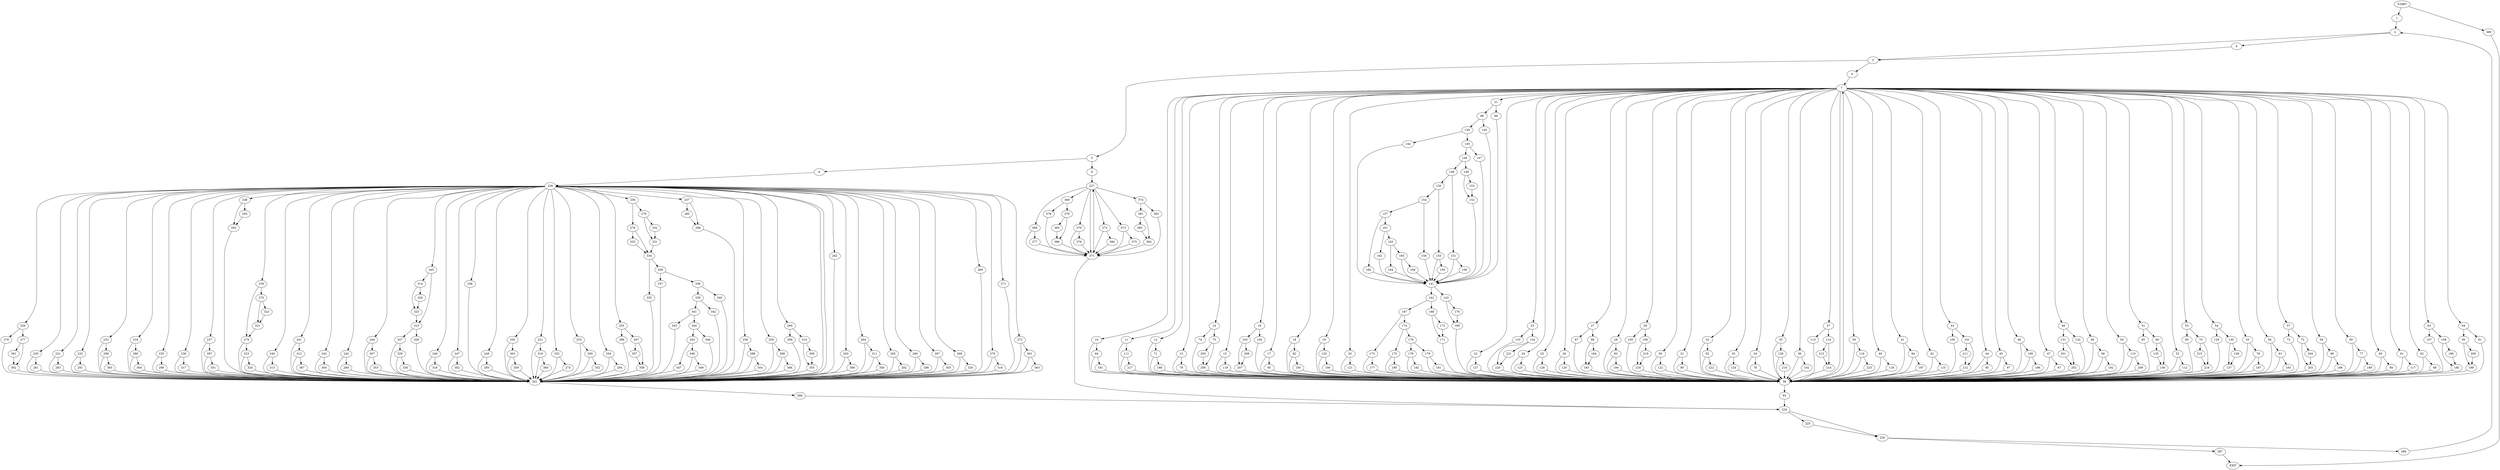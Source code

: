 digraph {
0 [label="START"]
390 [label="EXIT"]
0 -> 1
1 -> 2
2 -> 3
2 -> 4
3 -> 5
3 -> 6
4 -> 3
6 -> 7
5 -> 8
5 -> 9
7 -> 10
7 -> 11
7 -> 12
7 -> 13
7 -> 14
7 -> 15
7 -> 16
7 -> 17
7 -> 18
7 -> 19
7 -> 20
7 -> 21
7 -> 22
7 -> 23
7 -> 24
7 -> 25
7 -> 26
7 -> 27
7 -> 28
7 -> 29
7 -> 30
7 -> 31
7 -> 32
7 -> 33
7 -> 34
7 -> 35
7 -> 36
7 -> 37
7 -> 38
7 -> 39
7 -> 40
7 -> 41
7 -> 42
7 -> 43
7 -> 44
7 -> 45
7 -> 46
7 -> 47
7 -> 48
7 -> 49
7 -> 50
7 -> 51
7 -> 52
7 -> 53
7 -> 54
7 -> 55
7 -> 56
7 -> 57
7 -> 58
7 -> 59
7 -> 60
7 -> 61
7 -> 62
7 -> 63
7 -> 64
51 -> 65
51 -> 66
47 -> 38
47 -> 67
62 -> 38
62 -> 68
53 -> 69
53 -> 70
12 -> 71
12 -> 38
57 -> 72
57 -> 73
14 -> 74
14 -> 75
55 -> 38
55 -> 76
59 -> 38
59 -> 77
34 -> 38
34 -> 78
13 -> 79
13 -> 38
31 -> 38
31 -> 80
56 -> 81
56 -> 38
18 -> 82
18 -> 38
28 -> 38
28 -> 83
41 -> 84
41 -> 38
44 -> 38
44 -> 85
58 -> 38
58 -> 86
27 -> 87
27 -> 88
60 -> 89
60 -> 38
64 -> 90
64 -> 91
32 -> 92
32 -> 38
38 -> 7
38 -> 93
10 -> 38
10 -> 94
17 -> 95
17 -> 38
49 -> 96
49 -> 38
45 -> 38
45 -> 97
21 -> 98
21 -> 99
43 -> 100
43 -> 101
36 -> 102
36 -> 38
16 -> 103
16 -> 104
29 -> 105
29 -> 106
63 -> 107
63 -> 108
46 -> 109
46 -> 38
50 -> 110
50 -> 38
11 -> 38
11 -> 111
52 -> 112
52 -> 38
37 -> 113
37 -> 114
42 -> 115
42 -> 38
39 -> 38
39 -> 116
61 -> 117
61 -> 38
40 -> 38
40 -> 118
15 -> 38
15 -> 119
26 -> 38
26 -> 120
20 -> 38
20 -> 121
30 -> 38
30 -> 122
24 -> 123
24 -> 38
33 -> 38
33 -> 124
19 -> 125
19 -> 38
25 -> 38
25 -> 126
22 -> 38
22 -> 127
35 -> 128
35 -> 38
54 -> 129
54 -> 130
48 -> 131
48 -> 132
23 -> 133
23 -> 134
66 -> 135
66 -> 136
65 -> 38
135 -> 136
136 -> 38
129 -> 38
130 -> 137
130 -> 138
138 -> 137
137 -> 38
98 -> 139
98 -> 140
99 -> 141
141 -> 142
141 -> 143
140 -> 141
139 -> 144
139 -> 145
144 -> 141
145 -> 146
145 -> 147
147 -> 141
146 -> 148
146 -> 149
148 -> 150
148 -> 151
149 -> 152
149 -> 153
153 -> 152
152 -> 141
150 -> 154
150 -> 155
151 -> 156
151 -> 141
156 -> 141
154 -> 157
154 -> 158
155 -> 141
155 -> 159
159 -> 141
158 -> 141
157 -> 160
157 -> 161
160 -> 141
161 -> 162
161 -> 163
162 -> 141
163 -> 164
163 -> 165
164 -> 141
165 -> 141
165 -> 166
166 -> 141
142 -> 167
142 -> 168
143 -> 169
143 -> 170
170 -> 169
169 -> 38
168 -> 171
168 -> 172
167 -> 173
167 -> 174
172 -> 171
171 -> 38
174 -> 175
174 -> 176
173 -> 38
173 -> 177
177 -> 38
176 -> 178
176 -> 179
175 -> 180
175 -> 38
180 -> 38
179 -> 38
179 -> 181
178 -> 182
178 -> 38
181 -> 38
182 -> 38
87 -> 38
88 -> 183
88 -> 184
183 -> 38
184 -> 183
107 -> 38
108 -> 185
108 -> 186
186 -> 185
185 -> 38
76 -> 187
76 -> 38
187 -> 38
71 -> 38
71 -> 188
188 -> 38
118 -> 38
77 -> 189
77 -> 38
189 -> 38
119 -> 38
125 -> 190
125 -> 38
190 -> 38
95 -> 38
94 -> 191
94 -> 38
191 -> 38
115 -> 38
96 -> 192
96 -> 38
192 -> 38
81 -> 193
81 -> 38
193 -> 38
79 -> 38
83 -> 38
83 -> 194
194 -> 38
82 -> 195
82 -> 38
195 -> 38
97 -> 38
109 -> 196
109 -> 38
196 -> 38
84 -> 38
84 -> 197
197 -> 38
86 -> 38
86 -> 198
198 -> 38
91 -> 38
90 -> 199
90 -> 200
199 -> 38
200 -> 199
131 -> 201
131 -> 202
132 -> 38
201 -> 202
202 -> 38
72 -> 38
73 -> 203
73 -> 204
203 -> 38
204 -> 203
126 -> 38
123 -> 38
75 -> 205
75 -> 206
74 -> 38
206 -> 38
205 -> 206
80 -> 38
104 -> 38
103 -> 207
103 -> 208
208 -> 207
207 -> 38
117 -> 38
89 -> 38
121 -> 38
110 -> 38
110 -> 209
209 -> 38
68 -> 38
102 -> 38
85 -> 38
128 -> 38
128 -> 210
210 -> 38
101 -> 211
101 -> 212
100 -> 38
212 -> 38
211 -> 212
113 -> 38
114 -> 213
114 -> 214
214 -> 38
213 -> 214
70 -> 215
70 -> 216
69 -> 38
215 -> 216
216 -> 38
78 -> 38
67 -> 38
120 -> 38
124 -> 38
127 -> 38
122 -> 38
111 -> 217
111 -> 38
217 -> 38
106 -> 218
106 -> 219
105 -> 38
218 -> 38
219 -> 218
134 -> 220
134 -> 221
133 -> 38
221 -> 220
220 -> 38
92 -> 222
92 -> 38
222 -> 38
116 -> 38
116 -> 223
223 -> 38
112 -> 38
93 -> 224
224 -> 225
224 -> 226
9 -> 227
8 -> 228
228 -> 229
228 -> 230
228 -> 231
228 -> 232
228 -> 233
228 -> 234
228 -> 235
228 -> 236
228 -> 237
228 -> 238
228 -> 239
228 -> 240
228 -> 241
228 -> 242
228 -> 243
228 -> 244
228 -> 245
228 -> 246
228 -> 247
228 -> 248
228 -> 249
228 -> 250
228 -> 251
228 -> 252
228 -> 253
228 -> 254
228 -> 255
228 -> 256
228 -> 257
228 -> 258
228 -> 259
228 -> 260
228 -> 261
228 -> 262
228 -> 263
228 -> 264
228 -> 265
228 -> 266
228 -> 267
228 -> 268
228 -> 269
228 -> 270
228 -> 271
228 -> 272
252 -> 273
252 -> 261
239 -> 274
239 -> 275
229 -> 276
229 -> 277
256 -> 278
256 -> 279
234 -> 280
234 -> 261
230 -> 281
230 -> 261
265 -> 282
265 -> 261
231 -> 283
231 -> 261
271 -> 261
243 -> 284
243 -> 261
257 -> 285
257 -> 286
237 -> 287
237 -> 261
258 -> 288
258 -> 261
261 -> 289
261 -> 228
269 -> 261
235 -> 290
235 -> 261
232 -> 291
232 -> 261
238 -> 292
238 -> 293
254 -> 294
254 -> 261
262 -> 261
249 -> 295
249 -> 261
255 -> 296
255 -> 297
266 -> 298
266 -> 261
233 -> 299
233 -> 261
253 -> 300
253 -> 261
272 -> 301
272 -> 261
247 -> 302
247 -> 261
250 -> 303
250 -> 261
242 -> 304
242 -> 261
267 -> 305
267 -> 261
263 -> 306
263 -> 261
244 -> 307
244 -> 261
259 -> 308
259 -> 261
260 -> 309
260 -> 310
264 -> 311
264 -> 261
241 -> 312
241 -> 261
240 -> 313
240 -> 261
245 -> 314
245 -> 315
270 -> 316
270 -> 261
236 -> 317
236 -> 261
246 -> 318
246 -> 261
251 -> 319
251 -> 261
248 -> 261
268 -> 320
268 -> 261
275 -> 321
275 -> 322
274 -> 323
274 -> 261
322 -> 321
321 -> 274
323 -> 324
323 -> 261
324 -> 261
314 -> 325
314 -> 326
315 -> 327
315 -> 328
326 -> 325
325 -> 315
327 -> 329
327 -> 261
328 -> 261
329 -> 330
329 -> 261
330 -> 261
279 -> 331
279 -> 332
278 -> 333
278 -> 334
332 -> 331
331 -> 334
334 -> 335
334 -> 336
333 -> 334
335 -> 261
336 -> 337
336 -> 338
338 -> 339
338 -> 340
337 -> 261
339 -> 341
339 -> 342
340 -> 261
341 -> 343
341 -> 344
342 -> 261
344 -> 345
344 -> 346
343 -> 261
345 -> 347
345 -> 348
346 -> 261
347 -> 261
348 -> 349
348 -> 261
349 -> 261
285 -> 286
286 -> 261
311 -> 350
311 -> 261
350 -> 261
304 -> 261
318 -> 261
287 -> 351
287 -> 261
351 -> 261
290 -> 261
300 -> 352
300 -> 261
352 -> 261
281 -> 261
316 -> 261
307 -> 353
307 -> 261
353 -> 261
273 -> 261
295 -> 261
288 -> 354
288 -> 261
354 -> 261
291 -> 261
282 -> 261
309 -> 261
310 -> 355
310 -> 356
355 -> 261
356 -> 355
296 -> 261
297 -> 357
297 -> 358
357 -> 358
358 -> 261
303 -> 359
303 -> 261
359 -> 261
284 -> 261
319 -> 360
319 -> 261
360 -> 261
305 -> 261
283 -> 261
313 -> 261
317 -> 261
298 -> 261
277 -> 361
277 -> 362
276 -> 261
361 -> 362
362 -> 261
292 -> 261
293 -> 292
302 -> 261
301 -> 363
301 -> 261
363 -> 261
306 -> 261
294 -> 261
280 -> 364
280 -> 261
364 -> 261
299 -> 365
299 -> 261
365 -> 261
320 -> 261
308 -> 366
308 -> 261
366 -> 261
312 -> 367
312 -> 261
367 -> 261
289 -> 224
227 -> 368
227 -> 369
227 -> 370
227 -> 371
227 -> 372
227 -> 373
227 -> 374
371 -> 224
371 -> 227
373 -> 375
373 -> 371
370 -> 371
370 -> 376
368 -> 377
368 -> 371
369 -> 378
369 -> 379
372 -> 380
372 -> 371
374 -> 381
374 -> 382
382 -> 371
381 -> 383
381 -> 384
383 -> 384
384 -> 371
375 -> 371
380 -> 371
377 -> 371
376 -> 371
378 -> 371
379 -> 385
379 -> 386
386 -> 371
385 -> 386
226 -> 387
226 -> 388
225 -> 226
388 -> 2
387 -> 390
0 -> 389
389 -> 390
}

